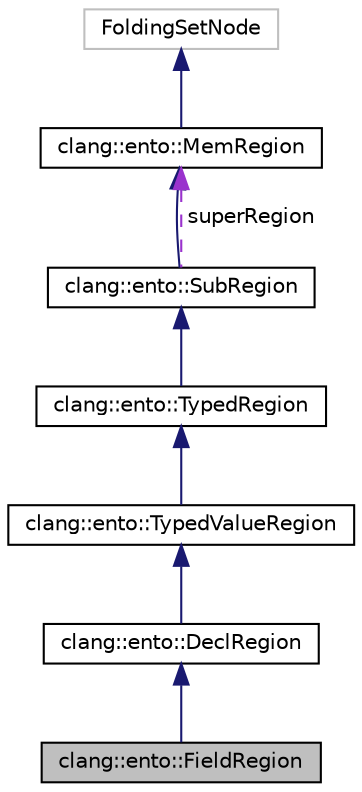 digraph "clang::ento::FieldRegion"
{
 // LATEX_PDF_SIZE
  bgcolor="transparent";
  edge [fontname="Helvetica",fontsize="10",labelfontname="Helvetica",labelfontsize="10"];
  node [fontname="Helvetica",fontsize="10",shape=record];
  Node1 [label="clang::ento::FieldRegion",height=0.2,width=0.4,color="black", fillcolor="grey75", style="filled", fontcolor="black",tooltip=" "];
  Node2 -> Node1 [dir="back",color="midnightblue",fontsize="10",style="solid",fontname="Helvetica"];
  Node2 [label="clang::ento::DeclRegion",height=0.2,width=0.4,color="black",URL="$classclang_1_1ento_1_1DeclRegion.html",tooltip=" "];
  Node3 -> Node2 [dir="back",color="midnightblue",fontsize="10",style="solid",fontname="Helvetica"];
  Node3 [label="clang::ento::TypedValueRegion",height=0.2,width=0.4,color="black",URL="$classclang_1_1ento_1_1TypedValueRegion.html",tooltip="TypedValueRegion - An abstract class representing regions having a typed value."];
  Node4 -> Node3 [dir="back",color="midnightblue",fontsize="10",style="solid",fontname="Helvetica"];
  Node4 [label="clang::ento::TypedRegion",height=0.2,width=0.4,color="black",URL="$classclang_1_1ento_1_1TypedRegion.html",tooltip="TypedRegion - An abstract class representing regions that are typed."];
  Node5 -> Node4 [dir="back",color="midnightblue",fontsize="10",style="solid",fontname="Helvetica"];
  Node5 [label="clang::ento::SubRegion",height=0.2,width=0.4,color="black",URL="$classclang_1_1ento_1_1SubRegion.html",tooltip="SubRegion - A region that subsets another larger region."];
  Node6 -> Node5 [dir="back",color="midnightblue",fontsize="10",style="solid",fontname="Helvetica"];
  Node6 [label="clang::ento::MemRegion",height=0.2,width=0.4,color="black",URL="$classclang_1_1ento_1_1MemRegion.html",tooltip="MemRegion - The root abstract class for all memory regions."];
  Node7 -> Node6 [dir="back",color="midnightblue",fontsize="10",style="solid",fontname="Helvetica"];
  Node7 [label="FoldingSetNode",height=0.2,width=0.4,color="grey75",tooltip=" "];
  Node6 -> Node5 [dir="back",color="darkorchid3",fontsize="10",style="dashed",label=" superRegion" ,fontname="Helvetica"];
}
